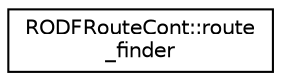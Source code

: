 digraph "Graphical Class Hierarchy"
{
  edge [fontname="Helvetica",fontsize="10",labelfontname="Helvetica",labelfontsize="10"];
  node [fontname="Helvetica",fontsize="10",shape=record];
  rankdir="LR";
  Node0 [label="RODFRouteCont::route\l_finder",height=0.2,width=0.4,color="black", fillcolor="white", style="filled",URL="$d7/dc2/class_r_o_d_f_route_cont_1_1route__finder.html",tooltip="A class for finding a same route (one that passes the same edges) "];
}
